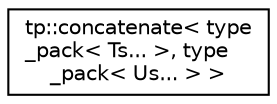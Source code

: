 digraph "Graphical Class Hierarchy"
{
 // LATEX_PDF_SIZE
  edge [fontname="Helvetica",fontsize="10",labelfontname="Helvetica",labelfontsize="10"];
  node [fontname="Helvetica",fontsize="10",shape=record];
  rankdir="LR";
  Node0 [label="tp::concatenate\< type\l_pack\< Ts... \>, type\l_pack\< Us... \> \>",height=0.2,width=0.4,color="black", fillcolor="white", style="filled",URL="$structtp_1_1concatenate_3_01type__pack_3_01Ts_8_8_8_01_4_00_01type__pack_3_01Us_8_8_8_01_4_01_4.html",tooltip=" "];
}
